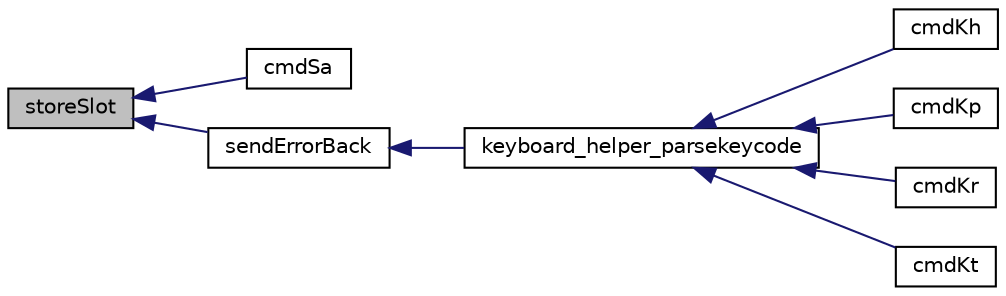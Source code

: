 digraph "storeSlot"
{
  edge [fontname="Helvetica",fontsize="10",labelfontname="Helvetica",labelfontsize="10"];
  node [fontname="Helvetica",fontsize="10",shape=record];
  rankdir="LR";
  Node521 [label="storeSlot",height=0.2,width=0.4,color="black", fillcolor="grey75", style="filled", fontcolor="black"];
  Node521 -> Node522 [dir="back",color="midnightblue",fontsize="10",style="solid",fontname="Helvetica"];
  Node522 [label="cmdSa",height=0.2,width=0.4,color="black", fillcolor="white", style="filled",URL="$task__commands_8c.html#ab06b29638d917a9356bda072e158449e"];
  Node521 -> Node523 [dir="back",color="midnightblue",fontsize="10",style="solid",fontname="Helvetica"];
  Node523 [label="sendErrorBack",height=0.2,width=0.4,color="black", fillcolor="white", style="filled",URL="$task__commands_8c.html#acea81ba8a182ae78feb2db6418fc1806"];
  Node523 -> Node524 [dir="back",color="midnightblue",fontsize="10",style="solid",fontname="Helvetica"];
  Node524 [label="keyboard_helper_parsekeycode",height=0.2,width=0.4,color="black", fillcolor="white", style="filled",URL="$task__commands_8c.html#a48f6d7719b9f1d99a9ead7c2aa623e22"];
  Node524 -> Node525 [dir="back",color="midnightblue",fontsize="10",style="solid",fontname="Helvetica"];
  Node525 [label="cmdKh",height=0.2,width=0.4,color="black", fillcolor="white", style="filled",URL="$task__commands_8c.html#aec535c106610969fcf7b9589f08c4d6e"];
  Node524 -> Node526 [dir="back",color="midnightblue",fontsize="10",style="solid",fontname="Helvetica"];
  Node526 [label="cmdKp",height=0.2,width=0.4,color="black", fillcolor="white", style="filled",URL="$task__commands_8c.html#a43e8a43643ac7048c95d0c6922dcdcd9"];
  Node524 -> Node527 [dir="back",color="midnightblue",fontsize="10",style="solid",fontname="Helvetica"];
  Node527 [label="cmdKr",height=0.2,width=0.4,color="black", fillcolor="white", style="filled",URL="$task__commands_8c.html#a8762283490f363d0f98506fa908a228c"];
  Node524 -> Node528 [dir="back",color="midnightblue",fontsize="10",style="solid",fontname="Helvetica"];
  Node528 [label="cmdKt",height=0.2,width=0.4,color="black", fillcolor="white", style="filled",URL="$task__commands_8c.html#ab90e3fb0ef55d084b15aae27f76ab0d9"];
}
